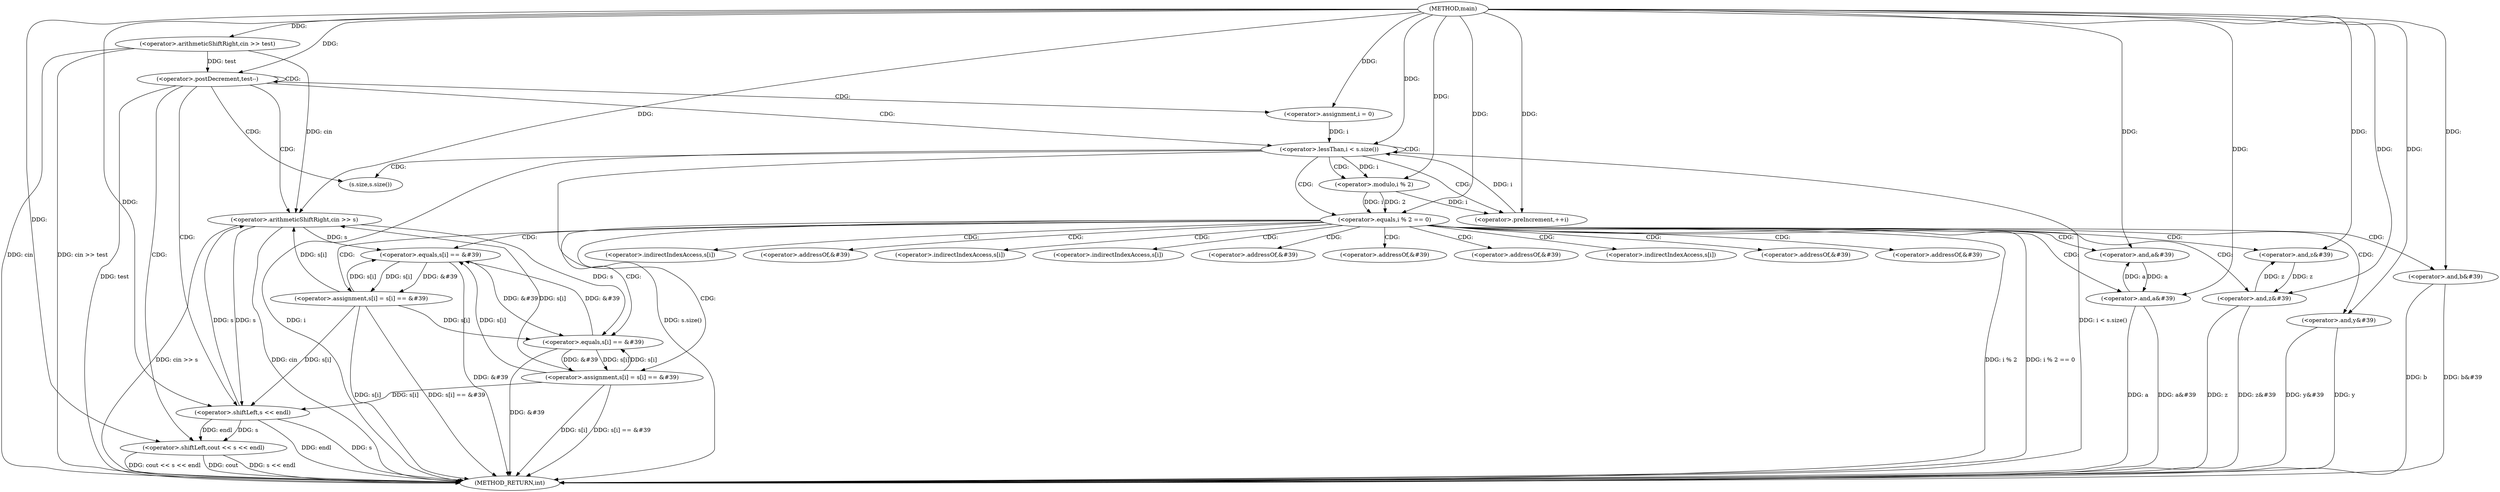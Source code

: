 digraph "main" {  
"1000101" [label = "(METHOD,main)" ]
"1000186" [label = "(METHOD_RETURN,int)" ]
"1000104" [label = "(<operator>.arithmeticShiftRight,cin >> test)" ]
"1000108" [label = "(<operator>.postDecrement,test--)" ]
"1000112" [label = "(<operator>.arithmeticShiftRight,cin >> s)" ]
"1000181" [label = "(<operator>.shiftLeft,cout << s << endl)" ]
"1000117" [label = "(<operator>.assignment,i = 0)" ]
"1000120" [label = "(<operator>.lessThan,i < s.size())" ]
"1000123" [label = "(<operator>.preIncrement,++i)" ]
"1000183" [label = "(<operator>.shiftLeft,s << endl)" ]
"1000127" [label = "(<operator>.equals,i % 2 == 0)" ]
"1000133" [label = "(<operator>.assignment,s[i] = s[i] == &#39)" ]
"1000143" [label = "(<operator>.and,a&#39)" ]
"1000148" [label = "(<operator>.and,b&#39)" ]
"1000153" [label = "(<operator>.and,a&#39)" ]
"1000128" [label = "(<operator>.modulo,i % 2)" ]
"1000158" [label = "(<operator>.assignment,s[i] = s[i] == &#39)" ]
"1000168" [label = "(<operator>.and,z&#39)" ]
"1000173" [label = "(<operator>.and,y&#39)" ]
"1000178" [label = "(<operator>.and,z&#39)" ]
"1000137" [label = "(<operator>.equals,s[i] == &#39)" ]
"1000162" [label = "(<operator>.equals,s[i] == &#39)" ]
"1000122" [label = "(s.size,s.size())" ]
"1000146" [label = "(<operator>.addressOf,&#39)" ]
"1000151" [label = "(<operator>.addressOf,&#39)" ]
"1000134" [label = "(<operator>.indirectIndexAccess,s[i])" ]
"1000171" [label = "(<operator>.addressOf,&#39)" ]
"1000176" [label = "(<operator>.addressOf,&#39)" ]
"1000138" [label = "(<operator>.indirectIndexAccess,s[i])" ]
"1000141" [label = "(<operator>.addressOf,&#39)" ]
"1000159" [label = "(<operator>.indirectIndexAccess,s[i])" ]
"1000163" [label = "(<operator>.indirectIndexAccess,s[i])" ]
"1000166" [label = "(<operator>.addressOf,&#39)" ]
  "1000104" -> "1000186"  [ label = "DDG: cin"] 
  "1000104" -> "1000186"  [ label = "DDG: cin >> test"] 
  "1000108" -> "1000186"  [ label = "DDG: test"] 
  "1000112" -> "1000186"  [ label = "DDG: cin"] 
  "1000112" -> "1000186"  [ label = "DDG: cin >> s"] 
  "1000120" -> "1000186"  [ label = "DDG: i"] 
  "1000120" -> "1000186"  [ label = "DDG: s.size()"] 
  "1000120" -> "1000186"  [ label = "DDG: i < s.size()"] 
  "1000183" -> "1000186"  [ label = "DDG: s"] 
  "1000181" -> "1000186"  [ label = "DDG: s << endl"] 
  "1000181" -> "1000186"  [ label = "DDG: cout << s << endl"] 
  "1000127" -> "1000186"  [ label = "DDG: i % 2"] 
  "1000127" -> "1000186"  [ label = "DDG: i % 2 == 0"] 
  "1000158" -> "1000186"  [ label = "DDG: s[i]"] 
  "1000162" -> "1000186"  [ label = "DDG: &#39"] 
  "1000158" -> "1000186"  [ label = "DDG: s[i] == &#39"] 
  "1000173" -> "1000186"  [ label = "DDG: y&#39"] 
  "1000178" -> "1000186"  [ label = "DDG: z"] 
  "1000178" -> "1000186"  [ label = "DDG: z&#39"] 
  "1000133" -> "1000186"  [ label = "DDG: s[i]"] 
  "1000137" -> "1000186"  [ label = "DDG: &#39"] 
  "1000133" -> "1000186"  [ label = "DDG: s[i] == &#39"] 
  "1000148" -> "1000186"  [ label = "DDG: b&#39"] 
  "1000153" -> "1000186"  [ label = "DDG: a"] 
  "1000153" -> "1000186"  [ label = "DDG: a&#39"] 
  "1000181" -> "1000186"  [ label = "DDG: cout"] 
  "1000183" -> "1000186"  [ label = "DDG: endl"] 
  "1000148" -> "1000186"  [ label = "DDG: b"] 
  "1000173" -> "1000186"  [ label = "DDG: y"] 
  "1000101" -> "1000104"  [ label = "DDG: "] 
  "1000104" -> "1000108"  [ label = "DDG: test"] 
  "1000101" -> "1000108"  [ label = "DDG: "] 
  "1000104" -> "1000112"  [ label = "DDG: cin"] 
  "1000101" -> "1000112"  [ label = "DDG: "] 
  "1000183" -> "1000112"  [ label = "DDG: s"] 
  "1000158" -> "1000112"  [ label = "DDG: s[i]"] 
  "1000133" -> "1000112"  [ label = "DDG: s[i]"] 
  "1000101" -> "1000117"  [ label = "DDG: "] 
  "1000101" -> "1000181"  [ label = "DDG: "] 
  "1000183" -> "1000181"  [ label = "DDG: s"] 
  "1000183" -> "1000181"  [ label = "DDG: endl"] 
  "1000117" -> "1000120"  [ label = "DDG: i"] 
  "1000123" -> "1000120"  [ label = "DDG: i"] 
  "1000101" -> "1000120"  [ label = "DDG: "] 
  "1000128" -> "1000123"  [ label = "DDG: i"] 
  "1000101" -> "1000123"  [ label = "DDG: "] 
  "1000112" -> "1000183"  [ label = "DDG: s"] 
  "1000158" -> "1000183"  [ label = "DDG: s[i]"] 
  "1000133" -> "1000183"  [ label = "DDG: s[i]"] 
  "1000101" -> "1000183"  [ label = "DDG: "] 
  "1000128" -> "1000127"  [ label = "DDG: i"] 
  "1000128" -> "1000127"  [ label = "DDG: 2"] 
  "1000101" -> "1000127"  [ label = "DDG: "] 
  "1000137" -> "1000133"  [ label = "DDG: &#39"] 
  "1000137" -> "1000133"  [ label = "DDG: s[i]"] 
  "1000120" -> "1000128"  [ label = "DDG: i"] 
  "1000101" -> "1000128"  [ label = "DDG: "] 
  "1000153" -> "1000143"  [ label = "DDG: a"] 
  "1000101" -> "1000143"  [ label = "DDG: "] 
  "1000101" -> "1000148"  [ label = "DDG: "] 
  "1000143" -> "1000153"  [ label = "DDG: a"] 
  "1000101" -> "1000153"  [ label = "DDG: "] 
  "1000162" -> "1000158"  [ label = "DDG: s[i]"] 
  "1000162" -> "1000158"  [ label = "DDG: &#39"] 
  "1000112" -> "1000137"  [ label = "DDG: s"] 
  "1000158" -> "1000137"  [ label = "DDG: s[i]"] 
  "1000133" -> "1000137"  [ label = "DDG: s[i]"] 
  "1000162" -> "1000137"  [ label = "DDG: &#39"] 
  "1000178" -> "1000168"  [ label = "DDG: z"] 
  "1000101" -> "1000168"  [ label = "DDG: "] 
  "1000101" -> "1000173"  [ label = "DDG: "] 
  "1000168" -> "1000178"  [ label = "DDG: z"] 
  "1000101" -> "1000178"  [ label = "DDG: "] 
  "1000112" -> "1000162"  [ label = "DDG: s"] 
  "1000158" -> "1000162"  [ label = "DDG: s[i]"] 
  "1000133" -> "1000162"  [ label = "DDG: s[i]"] 
  "1000137" -> "1000162"  [ label = "DDG: &#39"] 
  "1000108" -> "1000117"  [ label = "CDG: "] 
  "1000108" -> "1000183"  [ label = "CDG: "] 
  "1000108" -> "1000122"  [ label = "CDG: "] 
  "1000108" -> "1000112"  [ label = "CDG: "] 
  "1000108" -> "1000120"  [ label = "CDG: "] 
  "1000108" -> "1000108"  [ label = "CDG: "] 
  "1000108" -> "1000181"  [ label = "CDG: "] 
  "1000120" -> "1000127"  [ label = "CDG: "] 
  "1000120" -> "1000128"  [ label = "CDG: "] 
  "1000120" -> "1000122"  [ label = "CDG: "] 
  "1000120" -> "1000120"  [ label = "CDG: "] 
  "1000120" -> "1000123"  [ label = "CDG: "] 
  "1000127" -> "1000153"  [ label = "CDG: "] 
  "1000127" -> "1000141"  [ label = "CDG: "] 
  "1000127" -> "1000166"  [ label = "CDG: "] 
  "1000127" -> "1000148"  [ label = "CDG: "] 
  "1000127" -> "1000133"  [ label = "CDG: "] 
  "1000127" -> "1000163"  [ label = "CDG: "] 
  "1000127" -> "1000168"  [ label = "CDG: "] 
  "1000127" -> "1000178"  [ label = "CDG: "] 
  "1000127" -> "1000143"  [ label = "CDG: "] 
  "1000127" -> "1000159"  [ label = "CDG: "] 
  "1000127" -> "1000173"  [ label = "CDG: "] 
  "1000127" -> "1000158"  [ label = "CDG: "] 
  "1000127" -> "1000137"  [ label = "CDG: "] 
  "1000127" -> "1000151"  [ label = "CDG: "] 
  "1000127" -> "1000171"  [ label = "CDG: "] 
  "1000127" -> "1000176"  [ label = "CDG: "] 
  "1000127" -> "1000146"  [ label = "CDG: "] 
  "1000127" -> "1000162"  [ label = "CDG: "] 
  "1000127" -> "1000138"  [ label = "CDG: "] 
  "1000127" -> "1000134"  [ label = "CDG: "] 
}
